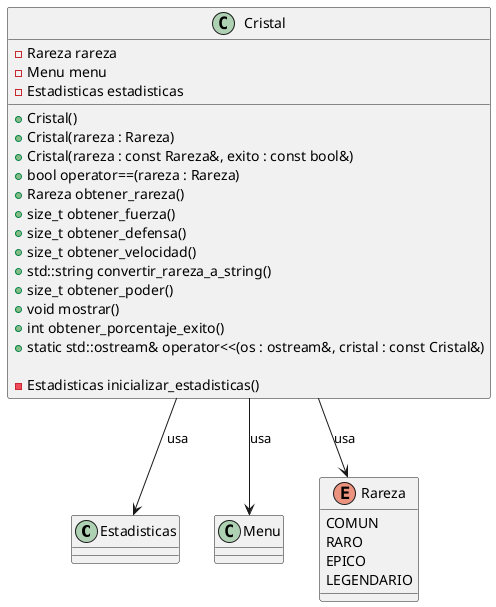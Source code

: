 @startuml
'https://plantuml.com/class-diagram
class Estadisticas
class Menu

enum Rareza {
    COMUN
    RARO
    EPICO
    LEGENDARIO
}

class Cristal {
    - Rareza rareza
    - Menu menu
    - Estadisticas estadisticas

    + Cristal()
    + Cristal(rareza : Rareza)
    + Cristal(rareza : const Rareza&, exito : const bool&)
    + bool operator==(rareza : Rareza)
    + Rareza obtener_rareza()
    + size_t obtener_fuerza()
    + size_t obtener_defensa()
    + size_t obtener_velocidad()
    + std::string convertir_rareza_a_string()
    + size_t obtener_poder()
    + void mostrar()
    + int obtener_porcentaje_exito()
    + static std::ostream& operator<<(os : ostream&, cristal : const Cristal&)

    - Estadisticas inicializar_estadisticas()
}

' Relaciones
Cristal --> Menu : "usa"
Cristal --> Estadisticas : "usa"
Cristal --> Rareza : "usa"
@enduml
